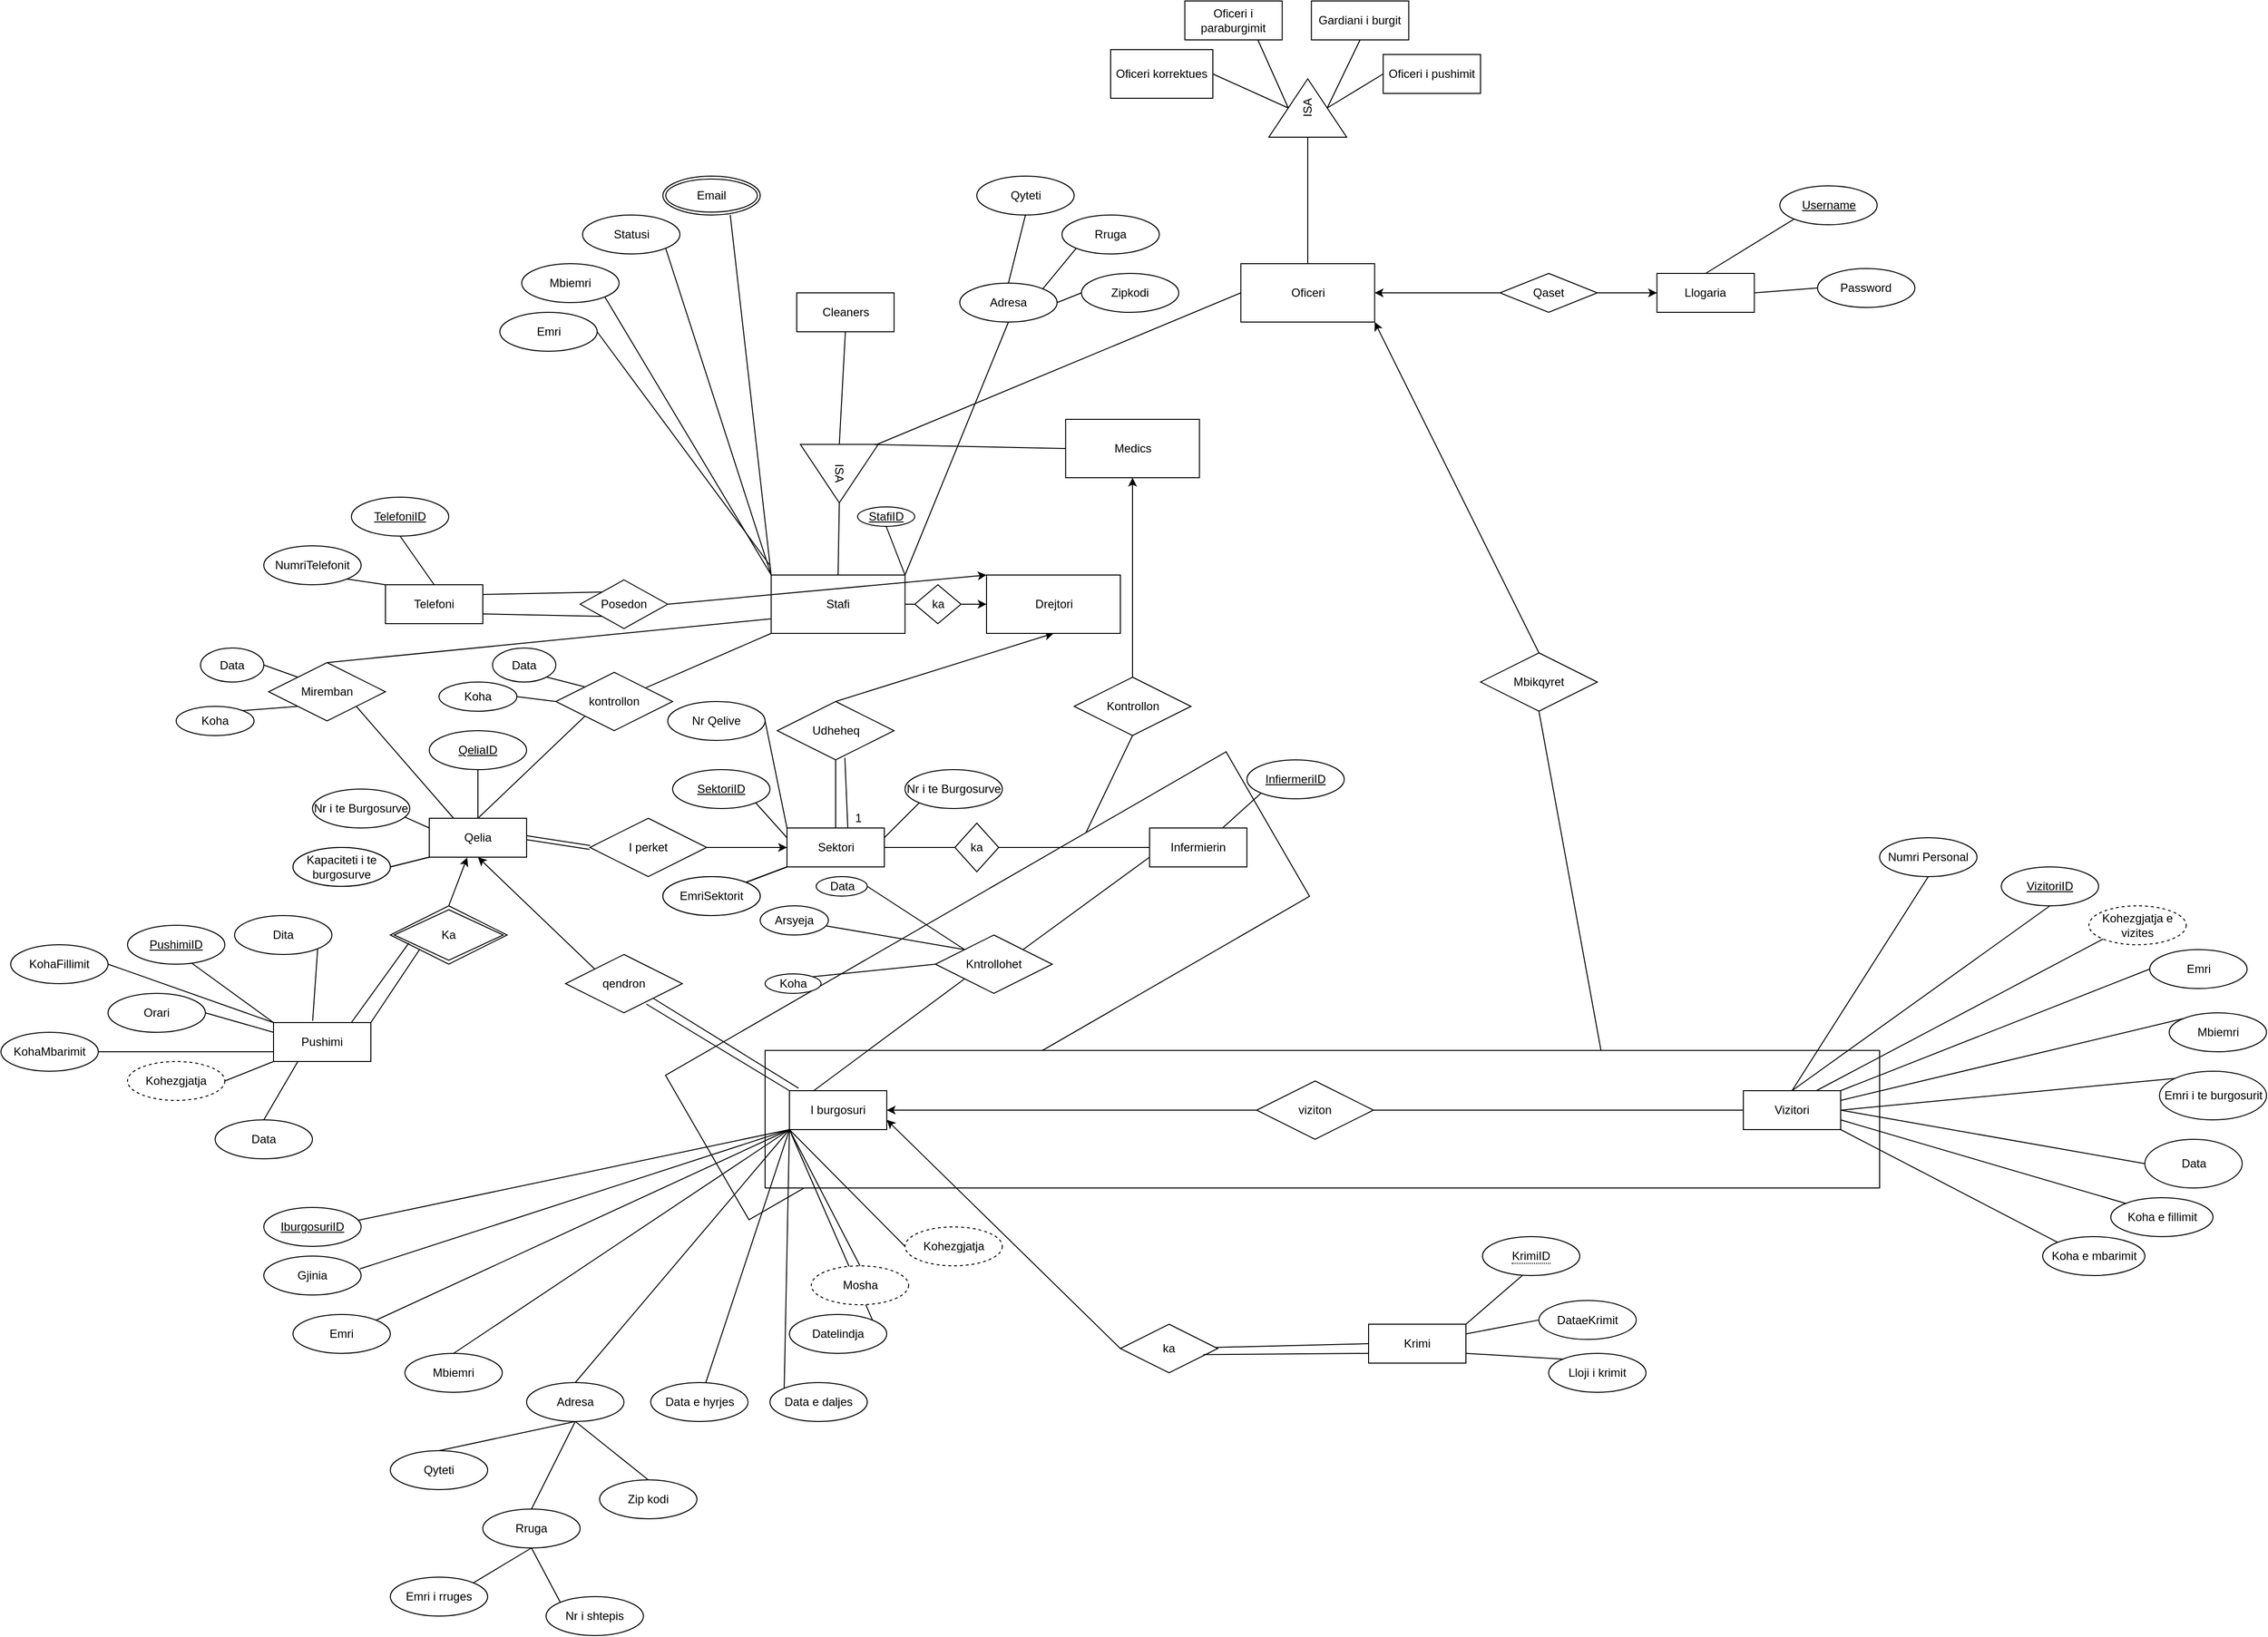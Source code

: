 <mxfile version="15.7.3" type="device"><diagram id="YeP_DAf-Kv9QufKV-33v" name="Page-1"><mxGraphModel dx="2792" dy="2302" grid="1" gridSize="10" guides="1" tooltips="1" connect="1" arrows="1" fold="1" page="1" pageScale="1" pageWidth="850" pageHeight="1100" math="0" shadow="0"><root><mxCell id="0"/><mxCell id="1" parent="0"/><mxCell id="UdTrnbIULY4_9VNG4-0E-103" value="" style="rounded=0;whiteSpace=wrap;html=1;rotation=-30;" parent="1" vertex="1"><mxGeometry x="-378.98" y="586.49" width="664.99" height="171.49" as="geometry"/></mxCell><mxCell id="UdTrnbIULY4_9VNG4-0E-86" value="Kontrollon" style="shape=rhombus;perimeter=rhombusPerimeter;whiteSpace=wrap;html=1;align=center;" parent="1" vertex="1"><mxGeometry x="42.5" y="355" width="120" height="60" as="geometry"/></mxCell><mxCell id="UdTrnbIULY4_9VNG4-0E-20" value="" style="rounded=0;whiteSpace=wrap;html=1;rotation=0;" parent="1" vertex="1"><mxGeometry x="-275" y="738.65" width="1145" height="141.35" as="geometry"/></mxCell><mxCell id="idGZsLMQcrNqMK7sZj-n-1" value="Oficeri" style="whiteSpace=wrap;html=1;align=center;" parent="1" vertex="1"><mxGeometry x="213.75" y="-70" width="137.5" height="60" as="geometry"/></mxCell><mxCell id="idGZsLMQcrNqMK7sZj-n-2" value="Sektori" style="whiteSpace=wrap;html=1;align=center;" parent="1" vertex="1"><mxGeometry x="-252.5" y="510" width="100" height="40" as="geometry"/></mxCell><mxCell id="idGZsLMQcrNqMK7sZj-n-3" value="I burgosuri" style="whiteSpace=wrap;html=1;align=center;" parent="1" vertex="1"><mxGeometry x="-250" y="780" width="100" height="40" as="geometry"/></mxCell><mxCell id="idGZsLMQcrNqMK7sZj-n-4" value="Emri" style="ellipse;whiteSpace=wrap;html=1;align=center;" parent="1" vertex="1"><mxGeometry x="-547.5" y="-20.0" width="100" height="40" as="geometry"/></mxCell><mxCell id="idGZsLMQcrNqMK7sZj-n-5" value="Mbiemri" style="ellipse;whiteSpace=wrap;html=1;align=center;" parent="1" vertex="1"><mxGeometry x="-525" y="-70" width="100" height="40" as="geometry"/></mxCell><mxCell id="idGZsLMQcrNqMK7sZj-n-7" value="Statusi" style="ellipse;whiteSpace=wrap;html=1;align=center;" parent="1" vertex="1"><mxGeometry x="-462.5" y="-120" width="100" height="40" as="geometry"/></mxCell><mxCell id="idGZsLMQcrNqMK7sZj-n-8" value="StafiID" style="ellipse;whiteSpace=wrap;html=1;align=center;fontStyle=4;" parent="1" vertex="1"><mxGeometry x="-180" y="180" width="58.75" height="20" as="geometry"/></mxCell><mxCell id="idGZsLMQcrNqMK7sZj-n-29" value="Emri" style="ellipse;whiteSpace=wrap;html=1;align=center;" parent="1" vertex="1"><mxGeometry x="-760" y="1010" width="100" height="40" as="geometry"/></mxCell><mxCell id="idGZsLMQcrNqMK7sZj-n-30" value="Mbiemri" style="ellipse;whiteSpace=wrap;html=1;align=center;" parent="1" vertex="1"><mxGeometry x="-645" y="1050" width="100" height="40" as="geometry"/></mxCell><mxCell id="idGZsLMQcrNqMK7sZj-n-31" value="Adresa" style="ellipse;whiteSpace=wrap;html=1;align=center;" parent="1" vertex="1"><mxGeometry x="-520" y="1080" width="100" height="40" as="geometry"/></mxCell><mxCell id="idGZsLMQcrNqMK7sZj-n-32" value="Qyteti" style="ellipse;whiteSpace=wrap;html=1;align=center;" parent="1" vertex="1"><mxGeometry x="-660" y="1150" width="100" height="40" as="geometry"/></mxCell><mxCell id="idGZsLMQcrNqMK7sZj-n-33" value="Rruga" style="ellipse;whiteSpace=wrap;html=1;align=center;" parent="1" vertex="1"><mxGeometry x="-565" y="1210" width="100" height="40" as="geometry"/></mxCell><mxCell id="idGZsLMQcrNqMK7sZj-n-34" value="Zip kodi" style="ellipse;whiteSpace=wrap;html=1;align=center;" parent="1" vertex="1"><mxGeometry x="-445" y="1180" width="100" height="40" as="geometry"/></mxCell><mxCell id="idGZsLMQcrNqMK7sZj-n-35" value="" style="endArrow=none;html=1;rounded=0;entryX=0.5;entryY=1;entryDx=0;entryDy=0;exitX=0.5;exitY=0;exitDx=0;exitDy=0;" parent="1" source="idGZsLMQcrNqMK7sZj-n-32" target="idGZsLMQcrNqMK7sZj-n-31" edge="1"><mxGeometry relative="1" as="geometry"><mxPoint x="-415" y="870" as="sourcePoint"/><mxPoint x="-255" y="870" as="targetPoint"/></mxGeometry></mxCell><mxCell id="idGZsLMQcrNqMK7sZj-n-36" value="" style="endArrow=none;html=1;rounded=0;entryX=0.5;entryY=1;entryDx=0;entryDy=0;exitX=0.5;exitY=0;exitDx=0;exitDy=0;" parent="1" source="idGZsLMQcrNqMK7sZj-n-33" target="idGZsLMQcrNqMK7sZj-n-31" edge="1"><mxGeometry relative="1" as="geometry"><mxPoint x="-645" y="950" as="sourcePoint"/><mxPoint x="-485" y="950" as="targetPoint"/></mxGeometry></mxCell><mxCell id="idGZsLMQcrNqMK7sZj-n-37" value="" style="endArrow=none;html=1;rounded=0;entryX=0.5;entryY=1;entryDx=0;entryDy=0;exitX=0.5;exitY=0;exitDx=0;exitDy=0;" parent="1" source="idGZsLMQcrNqMK7sZj-n-34" target="idGZsLMQcrNqMK7sZj-n-31" edge="1"><mxGeometry relative="1" as="geometry"><mxPoint x="-645" y="950" as="sourcePoint"/><mxPoint x="-485" y="950" as="targetPoint"/></mxGeometry></mxCell><mxCell id="idGZsLMQcrNqMK7sZj-n-39" value="Data e hyrjes" style="ellipse;whiteSpace=wrap;html=1;align=center;" parent="1" vertex="1"><mxGeometry x="-392.5" y="1080" width="100" height="40" as="geometry"/></mxCell><mxCell id="idGZsLMQcrNqMK7sZj-n-40" value="Datelindja" style="ellipse;whiteSpace=wrap;html=1;align=center;" parent="1" vertex="1"><mxGeometry x="-250" y="1010" width="100" height="40" as="geometry"/></mxCell><mxCell id="idGZsLMQcrNqMK7sZj-n-41" value="Data e daljes" style="ellipse;whiteSpace=wrap;html=1;align=center;" parent="1" vertex="1"><mxGeometry x="-270" y="1080" width="100" height="40" as="geometry"/></mxCell><mxCell id="idGZsLMQcrNqMK7sZj-n-44" value="Gjinia" style="ellipse;whiteSpace=wrap;html=1;align=center;" parent="1" vertex="1"><mxGeometry x="-790" y="950" width="100" height="40" as="geometry"/></mxCell><mxCell id="idGZsLMQcrNqMK7sZj-n-45" value="" style="endArrow=none;html=1;rounded=0;entryX=0;entryY=1;entryDx=0;entryDy=0;exitX=0.973;exitY=0.329;exitDx=0;exitDy=0;exitPerimeter=0;" parent="1" source="X7pGcDOFypD4U2kDaz_Q-50" target="idGZsLMQcrNqMK7sZj-n-3" edge="1"><mxGeometry relative="1" as="geometry"><mxPoint x="-465" y="840" as="sourcePoint"/><mxPoint x="-150" y="740" as="targetPoint"/></mxGeometry></mxCell><mxCell id="idGZsLMQcrNqMK7sZj-n-46" value="" style="endArrow=none;html=1;rounded=0;exitX=0.987;exitY=0.329;exitDx=0;exitDy=0;entryX=0;entryY=1;entryDx=0;entryDy=0;exitPerimeter=0;" parent="1" source="idGZsLMQcrNqMK7sZj-n-44" target="idGZsLMQcrNqMK7sZj-n-3" edge="1"><mxGeometry relative="1" as="geometry"><mxPoint x="-465" y="890" as="sourcePoint"/><mxPoint x="-240" y="870" as="targetPoint"/></mxGeometry></mxCell><mxCell id="idGZsLMQcrNqMK7sZj-n-47" value="" style="endArrow=none;html=1;rounded=0;exitX=1;exitY=0;exitDx=0;exitDy=0;" parent="1" source="idGZsLMQcrNqMK7sZj-n-29" edge="1"><mxGeometry relative="1" as="geometry"><mxPoint x="-400" y="880" as="sourcePoint"/><mxPoint x="-250" y="820" as="targetPoint"/></mxGeometry></mxCell><mxCell id="idGZsLMQcrNqMK7sZj-n-48" value="" style="endArrow=none;html=1;rounded=0;entryX=0;entryY=1;entryDx=0;entryDy=0;exitX=0.5;exitY=0;exitDx=0;exitDy=0;" parent="1" source="idGZsLMQcrNqMK7sZj-n-30" target="idGZsLMQcrNqMK7sZj-n-3" edge="1"><mxGeometry relative="1" as="geometry"><mxPoint x="-350" y="910" as="sourcePoint"/><mxPoint x="-310" y="830" as="targetPoint"/></mxGeometry></mxCell><mxCell id="idGZsLMQcrNqMK7sZj-n-49" value="" style="endArrow=none;html=1;rounded=0;entryX=0;entryY=1;entryDx=0;entryDy=0;exitX=0.5;exitY=0;exitDx=0;exitDy=0;" parent="1" source="idGZsLMQcrNqMK7sZj-n-31" target="idGZsLMQcrNqMK7sZj-n-3" edge="1"><mxGeometry relative="1" as="geometry"><mxPoint x="-320" y="880" as="sourcePoint"/><mxPoint x="-160" y="880" as="targetPoint"/></mxGeometry></mxCell><mxCell id="idGZsLMQcrNqMK7sZj-n-50" value="" style="endArrow=none;html=1;rounded=0;" parent="1" target="idGZsLMQcrNqMK7sZj-n-39" edge="1"><mxGeometry relative="1" as="geometry"><mxPoint x="-250" y="820" as="sourcePoint"/><mxPoint x="-340" y="680" as="targetPoint"/></mxGeometry></mxCell><mxCell id="idGZsLMQcrNqMK7sZj-n-51" value="" style="endArrow=none;html=1;rounded=0;entryX=0;entryY=0;entryDx=0;entryDy=0;exitX=0;exitY=1;exitDx=0;exitDy=0;" parent="1" source="idGZsLMQcrNqMK7sZj-n-3" target="idGZsLMQcrNqMK7sZj-n-41" edge="1"><mxGeometry relative="1" as="geometry"><mxPoint x="-310" y="740" as="sourcePoint"/><mxPoint x="-150" y="740" as="targetPoint"/></mxGeometry></mxCell><mxCell id="idGZsLMQcrNqMK7sZj-n-52" value="" style="endArrow=none;html=1;rounded=0;entryX=1;entryY=0;entryDx=0;entryDy=0;exitX=0;exitY=1;exitDx=0;exitDy=0;" parent="1" source="idGZsLMQcrNqMK7sZj-n-3" target="idGZsLMQcrNqMK7sZj-n-40" edge="1"><mxGeometry relative="1" as="geometry"><mxPoint x="-310" y="740" as="sourcePoint"/><mxPoint x="-150" y="740" as="targetPoint"/></mxGeometry></mxCell><mxCell id="idGZsLMQcrNqMK7sZj-n-55" value="" style="endArrow=none;html=1;rounded=0;exitX=0;exitY=0;exitDx=0;exitDy=0;entryX=1;entryY=1;entryDx=0;entryDy=0;" parent="1" source="6v7ZtOKomTRHctxzBsLT-4" target="idGZsLMQcrNqMK7sZj-n-7" edge="1"><mxGeometry relative="1" as="geometry"><mxPoint x="-169.375" y="-2.132e-14" as="sourcePoint"/><mxPoint x="-227" y="-90" as="targetPoint"/></mxGeometry></mxCell><mxCell id="idGZsLMQcrNqMK7sZj-n-56" value="" style="endArrow=none;html=1;rounded=0;exitX=1;exitY=0.5;exitDx=0;exitDy=0;" parent="1" source="idGZsLMQcrNqMK7sZj-n-4" edge="1"><mxGeometry relative="1" as="geometry"><mxPoint x="-295.0" y="-7.105e-15" as="sourcePoint"/><mxPoint x="-270" y="240" as="targetPoint"/></mxGeometry></mxCell><mxCell id="idGZsLMQcrNqMK7sZj-n-58" value="" style="endArrow=none;html=1;rounded=0;entryX=0;entryY=0;entryDx=0;entryDy=0;exitX=1;exitY=1;exitDx=0;exitDy=0;" parent="1" source="idGZsLMQcrNqMK7sZj-n-5" target="6v7ZtOKomTRHctxzBsLT-4" edge="1"><mxGeometry relative="1" as="geometry"><mxPoint x="-270" y="170" as="sourcePoint"/><mxPoint x="-203.75" y="-2.132e-14" as="targetPoint"/></mxGeometry></mxCell><mxCell id="idGZsLMQcrNqMK7sZj-n-61" value="" style="endArrow=none;html=1;rounded=0;entryX=0.5;entryY=1;entryDx=0;entryDy=0;exitX=1;exitY=0;exitDx=0;exitDy=0;" parent="1" source="6v7ZtOKomTRHctxzBsLT-4" target="idGZsLMQcrNqMK7sZj-n-8" edge="1"><mxGeometry relative="1" as="geometry"><mxPoint x="-135" y="-2.132e-14" as="sourcePoint"/><mxPoint x="-110" y="170" as="targetPoint"/></mxGeometry></mxCell><mxCell id="idGZsLMQcrNqMK7sZj-n-62" value="" style="endArrow=none;html=1;rounded=0;entryX=0;entryY=1;entryDx=0;entryDy=0;exitX=1;exitY=0.25;exitDx=0;exitDy=0;" parent="1" source="idGZsLMQcrNqMK7sZj-n-2" target="UdTrnbIULY4_9VNG4-0E-7" edge="1"><mxGeometry relative="1" as="geometry"><mxPoint x="-310" y="380" as="sourcePoint"/><mxPoint x="-105.355" y="484.142" as="targetPoint"/></mxGeometry></mxCell><mxCell id="idGZsLMQcrNqMK7sZj-n-65" value="Emri i rruges" style="ellipse;whiteSpace=wrap;html=1;align=center;" parent="1" vertex="1"><mxGeometry x="-660" y="1280" width="100" height="40" as="geometry"/></mxCell><mxCell id="idGZsLMQcrNqMK7sZj-n-66" value="Nr i shtepis" style="ellipse;whiteSpace=wrap;html=1;align=center;" parent="1" vertex="1"><mxGeometry x="-500" y="1300" width="100" height="40" as="geometry"/></mxCell><mxCell id="idGZsLMQcrNqMK7sZj-n-67" value="" style="endArrow=none;html=1;rounded=0;entryX=0.5;entryY=1;entryDx=0;entryDy=0;exitX=1;exitY=0;exitDx=0;exitDy=0;" parent="1" source="idGZsLMQcrNqMK7sZj-n-65" target="idGZsLMQcrNqMK7sZj-n-33" edge="1"><mxGeometry relative="1" as="geometry"><mxPoint x="-310" y="1090" as="sourcePoint"/><mxPoint x="-150" y="1090" as="targetPoint"/></mxGeometry></mxCell><mxCell id="idGZsLMQcrNqMK7sZj-n-68" value="" style="endArrow=none;html=1;rounded=0;entryX=0;entryY=0;entryDx=0;entryDy=0;exitX=0.5;exitY=1;exitDx=0;exitDy=0;" parent="1" source="idGZsLMQcrNqMK7sZj-n-33" target="idGZsLMQcrNqMK7sZj-n-66" edge="1"><mxGeometry relative="1" as="geometry"><mxPoint x="-540" y="1170" as="sourcePoint"/><mxPoint x="-380" y="1170" as="targetPoint"/></mxGeometry></mxCell><mxCell id="pyImDaKE-QoYE61VtC7w-1" value="Telefoni" style="whiteSpace=wrap;html=1;align=center;" parent="1" vertex="1"><mxGeometry x="-665" y="260" width="100" height="40" as="geometry"/></mxCell><mxCell id="pyImDaKE-QoYE61VtC7w-2" value="Udheheq" style="shape=rhombus;perimeter=rhombusPerimeter;whiteSpace=wrap;html=1;align=center;" parent="1" vertex="1"><mxGeometry x="-262.5" y="380" width="120" height="60" as="geometry"/></mxCell><mxCell id="xbQkQkj2gwW2HjUY-2-p-1" value="Adresa" style="ellipse;whiteSpace=wrap;html=1;align=center;" parent="1" vertex="1"><mxGeometry x="-75" y="-50" width="100" height="40" as="geometry"/></mxCell><mxCell id="xbQkQkj2gwW2HjUY-2-p-2" value="Qyteti" style="ellipse;whiteSpace=wrap;html=1;align=center;" parent="1" vertex="1"><mxGeometry x="-57.5" y="-160" width="100" height="40" as="geometry"/></mxCell><mxCell id="xbQkQkj2gwW2HjUY-2-p-3" value="Rruga" style="ellipse;whiteSpace=wrap;html=1;align=center;" parent="1" vertex="1"><mxGeometry x="30" y="-120" width="100" height="40" as="geometry"/></mxCell><mxCell id="xbQkQkj2gwW2HjUY-2-p-4" value="Zipkodi" style="ellipse;whiteSpace=wrap;html=1;align=center;" parent="1" vertex="1"><mxGeometry x="50" y="-60" width="100" height="40" as="geometry"/></mxCell><mxCell id="xbQkQkj2gwW2HjUY-2-p-5" value="" style="endArrow=none;html=1;rounded=0;entryX=0.5;entryY=1;entryDx=0;entryDy=0;exitX=1;exitY=0;exitDx=0;exitDy=0;" parent="1" source="6v7ZtOKomTRHctxzBsLT-4" target="xbQkQkj2gwW2HjUY-2-p-1" edge="1"><mxGeometry relative="1" as="geometry"><mxPoint x="-66.25" y="-2.132e-14" as="sourcePoint"/><mxPoint x="-20" y="90" as="targetPoint"/></mxGeometry></mxCell><mxCell id="xbQkQkj2gwW2HjUY-2-p-6" value="" style="endArrow=none;html=1;rounded=0;entryX=0.5;entryY=1;entryDx=0;entryDy=0;exitX=0.5;exitY=0;exitDx=0;exitDy=0;" parent="1" source="xbQkQkj2gwW2HjUY-2-p-1" target="xbQkQkj2gwW2HjUY-2-p-2" edge="1"><mxGeometry relative="1" as="geometry"><mxPoint x="-180" y="90" as="sourcePoint"/><mxPoint x="-20" y="90" as="targetPoint"/></mxGeometry></mxCell><mxCell id="xbQkQkj2gwW2HjUY-2-p-7" value="" style="endArrow=none;html=1;rounded=0;entryX=0;entryY=1;entryDx=0;entryDy=0;exitX=1;exitY=0;exitDx=0;exitDy=0;" parent="1" source="xbQkQkj2gwW2HjUY-2-p-1" target="xbQkQkj2gwW2HjUY-2-p-3" edge="1"><mxGeometry relative="1" as="geometry"><mxPoint x="-180" y="90" as="sourcePoint"/><mxPoint x="-20" y="90" as="targetPoint"/></mxGeometry></mxCell><mxCell id="xbQkQkj2gwW2HjUY-2-p-8" value="" style="endArrow=none;html=1;rounded=0;entryX=0;entryY=0.5;entryDx=0;entryDy=0;exitX=1;exitY=0.5;exitDx=0;exitDy=0;" parent="1" source="xbQkQkj2gwW2HjUY-2-p-1" target="xbQkQkj2gwW2HjUY-2-p-4" edge="1"><mxGeometry relative="1" as="geometry"><mxPoint x="-180" y="90" as="sourcePoint"/><mxPoint x="-20" y="90" as="targetPoint"/></mxGeometry></mxCell><mxCell id="xbQkQkj2gwW2HjUY-2-p-41" value="" style="endArrow=classic;html=1;entryX=0.5;entryY=1;entryDx=0;entryDy=0;exitX=0.5;exitY=0;exitDx=0;exitDy=0;" parent="1" source="pyImDaKE-QoYE61VtC7w-2" target="Xr0HkXyWPSunFBhLhgEh-3" edge="1"><mxGeometry width="50" height="50" relative="1" as="geometry"><mxPoint x="-40" y="400" as="sourcePoint"/><mxPoint x="10" y="350" as="targetPoint"/></mxGeometry></mxCell><mxCell id="xbQkQkj2gwW2HjUY-2-p-49" value="Posedon" style="shape=rhombus;perimeter=rhombusPerimeter;whiteSpace=wrap;html=1;align=center;" parent="1" vertex="1"><mxGeometry x="-465" y="255" width="90" height="50" as="geometry"/></mxCell><mxCell id="xbQkQkj2gwW2HjUY-2-p-51" value="TelefoniID" style="ellipse;whiteSpace=wrap;html=1;align=center;fontStyle=4;" parent="1" vertex="1"><mxGeometry x="-700" y="170" width="100" height="40" as="geometry"/></mxCell><mxCell id="xbQkQkj2gwW2HjUY-2-p-52" value="" style="endArrow=none;html=1;rounded=0;entryX=0.5;entryY=1;entryDx=0;entryDy=0;exitX=0.5;exitY=0;exitDx=0;exitDy=0;" parent="1" source="pyImDaKE-QoYE61VtC7w-1" target="xbQkQkj2gwW2HjUY-2-p-51" edge="1"><mxGeometry relative="1" as="geometry"><mxPoint x="-460" y="270" as="sourcePoint"/><mxPoint x="-300" y="270" as="targetPoint"/></mxGeometry></mxCell><mxCell id="xbQkQkj2gwW2HjUY-2-p-54" value="NumriTelefonit" style="ellipse;whiteSpace=wrap;html=1;align=center;" parent="1" vertex="1"><mxGeometry x="-790" y="220" width="100" height="40" as="geometry"/></mxCell><mxCell id="xbQkQkj2gwW2HjUY-2-p-55" value="Email" style="ellipse;shape=doubleEllipse;margin=3;whiteSpace=wrap;html=1;align=center;" parent="1" vertex="1"><mxGeometry x="-380" y="-160" width="100" height="40" as="geometry"/></mxCell><mxCell id="xbQkQkj2gwW2HjUY-2-p-56" value="" style="endArrow=none;html=1;entryX=0.692;entryY=0.995;entryDx=0;entryDy=0;entryPerimeter=0;exitX=0;exitY=0;exitDx=0;exitDy=0;" parent="1" source="6v7ZtOKomTRHctxzBsLT-4" target="xbQkQkj2gwW2HjUY-2-p-55" edge="1"><mxGeometry width="50" height="50" relative="1" as="geometry"><mxPoint x="-146.412" y="-3.3" as="sourcePoint"/><mxPoint x="-320" y="40.0" as="targetPoint"/></mxGeometry></mxCell><mxCell id="xbQkQkj2gwW2HjUY-2-p-59" value="" style="endArrow=none;html=1;entryX=1;entryY=1;entryDx=0;entryDy=0;exitX=0;exitY=0;exitDx=0;exitDy=0;" parent="1" source="pyImDaKE-QoYE61VtC7w-1" target="xbQkQkj2gwW2HjUY-2-p-54" edge="1"><mxGeometry width="50" height="50" relative="1" as="geometry"><mxPoint x="-410" y="300" as="sourcePoint"/><mxPoint x="-360" y="250" as="targetPoint"/></mxGeometry></mxCell><mxCell id="xbQkQkj2gwW2HjUY-2-p-60" value="" style="endArrow=none;html=1;rounded=0;entryX=0;entryY=0.5;entryDx=0;entryDy=0;exitX=0.5;exitY=0;exitDx=0;exitDy=0;" parent="1" source="idGZsLMQcrNqMK7sZj-n-1" target="xbQkQkj2gwW2HjUY-2-p-62" edge="1"><mxGeometry relative="1" as="geometry"><mxPoint x="283" y="-70" as="sourcePoint"/><mxPoint x="-40" y="294.23" as="targetPoint"/></mxGeometry></mxCell><mxCell id="xbQkQkj2gwW2HjUY-2-p-62" value="ISA" style="triangle;whiteSpace=wrap;html=1;rotation=-90;" parent="1" vertex="1"><mxGeometry x="252.5" y="-270" width="60" height="80" as="geometry"/></mxCell><mxCell id="xbQkQkj2gwW2HjUY-2-p-63" value="Oficeri i paraburgimit" style="whiteSpace=wrap;html=1;align=center;" parent="1" vertex="1"><mxGeometry x="156.25" y="-340" width="100" height="40" as="geometry"/></mxCell><mxCell id="xbQkQkj2gwW2HjUY-2-p-64" value="Oficeri korrektues" style="whiteSpace=wrap;html=1;align=center;" parent="1" vertex="1"><mxGeometry x="80" y="-290" width="105" height="50" as="geometry"/></mxCell><mxCell id="xbQkQkj2gwW2HjUY-2-p-65" value="Gardiani i burgit" style="whiteSpace=wrap;html=1;align=center;" parent="1" vertex="1"><mxGeometry x="286.25" y="-340" width="100" height="40" as="geometry"/></mxCell><mxCell id="xbQkQkj2gwW2HjUY-2-p-66" value="Oficeri i pushimit" style="whiteSpace=wrap;html=1;align=center;" parent="1" vertex="1"><mxGeometry x="360" y="-285" width="100" height="40" as="geometry"/></mxCell><mxCell id="xbQkQkj2gwW2HjUY-2-p-67" value="" style="endArrow=none;html=1;entryX=0;entryY=0.5;entryDx=0;entryDy=0;exitX=0.5;exitY=1;exitDx=0;exitDy=0;" parent="1" source="xbQkQkj2gwW2HjUY-2-p-62" target="xbQkQkj2gwW2HjUY-2-p-66" edge="1"><mxGeometry width="50" height="50" relative="1" as="geometry"><mxPoint x="296.25" y="-410" as="sourcePoint"/><mxPoint x="286.25" y="-520" as="targetPoint"/></mxGeometry></mxCell><mxCell id="xbQkQkj2gwW2HjUY-2-p-68" value="" style="endArrow=none;html=1;entryX=0.5;entryY=1;entryDx=0;entryDy=0;exitX=0.5;exitY=1;exitDx=0;exitDy=0;" parent="1" source="xbQkQkj2gwW2HjUY-2-p-62" target="xbQkQkj2gwW2HjUY-2-p-65" edge="1"><mxGeometry width="50" height="50" relative="1" as="geometry"><mxPoint x="296.25" y="-410" as="sourcePoint"/><mxPoint x="286.25" y="-520" as="targetPoint"/></mxGeometry></mxCell><mxCell id="xbQkQkj2gwW2HjUY-2-p-69" value="" style="endArrow=none;html=1;entryX=1;entryY=0.5;entryDx=0;entryDy=0;exitX=0.5;exitY=0;exitDx=0;exitDy=0;" parent="1" source="xbQkQkj2gwW2HjUY-2-p-62" target="xbQkQkj2gwW2HjUY-2-p-64" edge="1"><mxGeometry width="50" height="50" relative="1" as="geometry"><mxPoint x="256.25" y="-410" as="sourcePoint"/><mxPoint x="102.5" y="-300" as="targetPoint"/></mxGeometry></mxCell><mxCell id="xbQkQkj2gwW2HjUY-2-p-70" value="" style="endArrow=none;html=1;entryX=0.75;entryY=1;entryDx=0;entryDy=0;exitX=0.5;exitY=0;exitDx=0;exitDy=0;" parent="1" source="xbQkQkj2gwW2HjUY-2-p-62" target="xbQkQkj2gwW2HjUY-2-p-63" edge="1"><mxGeometry width="50" height="50" relative="1" as="geometry"><mxPoint x="256.25" y="-410" as="sourcePoint"/><mxPoint x="261.05" y="-339.4" as="targetPoint"/></mxGeometry></mxCell><mxCell id="X7pGcDOFypD4U2kDaz_Q-15" value="" style="endArrow=none;html=1;entryX=1;entryY=0.25;entryDx=0;entryDy=0;exitX=0;exitY=0;exitDx=0;exitDy=0;" parent="1" source="xbQkQkj2gwW2HjUY-2-p-49" target="pyImDaKE-QoYE61VtC7w-1" edge="1"><mxGeometry width="50" height="50" relative="1" as="geometry"><mxPoint x="-300" y="480" as="sourcePoint"/><mxPoint x="-250" y="430" as="targetPoint"/></mxGeometry></mxCell><mxCell id="X7pGcDOFypD4U2kDaz_Q-16" value="" style="endArrow=none;html=1;entryX=1;entryY=0.75;entryDx=0;entryDy=0;exitX=0;exitY=1;exitDx=0;exitDy=0;" parent="1" source="xbQkQkj2gwW2HjUY-2-p-49" target="pyImDaKE-QoYE61VtC7w-1" edge="1"><mxGeometry width="50" height="50" relative="1" as="geometry"><mxPoint x="-300" y="480" as="sourcePoint"/><mxPoint x="-250" y="430" as="targetPoint"/></mxGeometry></mxCell><mxCell id="X7pGcDOFypD4U2kDaz_Q-40" value="Mosha" style="ellipse;whiteSpace=wrap;html=1;align=center;dashed=1;" parent="1" vertex="1"><mxGeometry x="-227.5" y="960" width="100" height="40" as="geometry"/></mxCell><mxCell id="X7pGcDOFypD4U2kDaz_Q-41" value="" style="endArrow=none;html=1;rounded=0;entryX=0;entryY=1;entryDx=0;entryDy=0;exitX=0.5;exitY=0;exitDx=0;exitDy=0;" parent="1" source="X7pGcDOFypD4U2kDaz_Q-40" target="idGZsLMQcrNqMK7sZj-n-3" edge="1"><mxGeometry relative="1" as="geometry"><mxPoint x="-310" y="920" as="sourcePoint"/><mxPoint x="-150" y="920" as="targetPoint"/></mxGeometry></mxCell><mxCell id="X7pGcDOFypD4U2kDaz_Q-50" value="IburgosuriID" style="ellipse;whiteSpace=wrap;html=1;align=center;fontStyle=4;" parent="1" vertex="1"><mxGeometry x="-790" y="900" width="100" height="40" as="geometry"/></mxCell><mxCell id="X7pGcDOFypD4U2kDaz_Q-56" value="" style="endArrow=none;html=1;rounded=0;exitX=0.579;exitY=0.964;exitDx=0;exitDy=0;exitPerimeter=0;" parent="1" source="pyImDaKE-QoYE61VtC7w-2" edge="1"><mxGeometry relative="1" as="geometry"><mxPoint x="-120" y="420" as="sourcePoint"/><mxPoint x="-190" y="510" as="targetPoint"/></mxGeometry></mxCell><mxCell id="dkCTZ_X1fTCdBzPuc9Dd-1" value="" style="endArrow=none;html=1;entryX=0.5;entryY=1;entryDx=0;entryDy=0;exitX=0.5;exitY=0;exitDx=0;exitDy=0;" parent="1" source="idGZsLMQcrNqMK7sZj-n-2" target="pyImDaKE-QoYE61VtC7w-2" edge="1"><mxGeometry width="50" height="50" relative="1" as="geometry"><mxPoint x="20" y="580" as="sourcePoint"/><mxPoint x="70" y="530" as="targetPoint"/></mxGeometry></mxCell><mxCell id="dkCTZ_X1fTCdBzPuc9Dd-2" value="1" style="text;html=1;strokeColor=none;fillColor=none;align=center;verticalAlign=middle;whiteSpace=wrap;rounded=0;" parent="1" vertex="1"><mxGeometry x="-198.75" y="490" width="40" height="20" as="geometry"/></mxCell><mxCell id="6v7ZtOKomTRHctxzBsLT-2" value="" style="endArrow=none;html=1;rounded=0;exitX=0;exitY=0;exitDx=0;exitDy=0;entryX=1;entryY=0.5;entryDx=0;entryDy=0;" parent="1" source="idGZsLMQcrNqMK7sZj-n-2" target="6v7ZtOKomTRHctxzBsLT-3" edge="1"><mxGeometry width="50" height="50" relative="1" as="geometry"><mxPoint x="-80" y="590" as="sourcePoint"/><mxPoint x="-270" y="480" as="targetPoint"/></mxGeometry></mxCell><mxCell id="6v7ZtOKomTRHctxzBsLT-3" value="Nr Qelive" style="ellipse;whiteSpace=wrap;html=1;align=center;" parent="1" vertex="1"><mxGeometry x="-375" y="380" width="100" height="40" as="geometry"/></mxCell><mxCell id="6v7ZtOKomTRHctxzBsLT-4" value="Stafi" style="whiteSpace=wrap;html=1;align=center;" parent="1" vertex="1"><mxGeometry x="-268.75" y="250" width="137.5" height="60" as="geometry"/></mxCell><mxCell id="6v7ZtOKomTRHctxzBsLT-5" value="ISA" style="triangle;whiteSpace=wrap;html=1;rotation=90;" parent="1" vertex="1"><mxGeometry x="-228.75" y="105.77" width="60" height="80" as="geometry"/></mxCell><mxCell id="6v7ZtOKomTRHctxzBsLT-6" value="Medics" style="whiteSpace=wrap;html=1;align=center;" parent="1" vertex="1"><mxGeometry x="33.75" y="90" width="137.5" height="60" as="geometry"/></mxCell><mxCell id="6v7ZtOKomTRHctxzBsLT-26" value="" style="endArrow=none;html=1;rounded=0;entryX=1;entryY=0.5;entryDx=0;entryDy=0;exitX=0.5;exitY=0;exitDx=0;exitDy=0;" parent="1" source="6v7ZtOKomTRHctxzBsLT-4" target="6v7ZtOKomTRHctxzBsLT-5" edge="1"><mxGeometry width="50" height="50" relative="1" as="geometry"><mxPoint x="-40" y="190" as="sourcePoint"/><mxPoint x="10" y="140" as="targetPoint"/></mxGeometry></mxCell><mxCell id="6v7ZtOKomTRHctxzBsLT-27" value="" style="endArrow=none;html=1;rounded=0;entryX=0;entryY=0.5;entryDx=0;entryDy=0;exitX=0;exitY=0.016;exitDx=0;exitDy=0;exitPerimeter=0;" parent="1" source="6v7ZtOKomTRHctxzBsLT-5" target="idGZsLMQcrNqMK7sZj-n-1" edge="1"><mxGeometry width="50" height="50" relative="1" as="geometry"><mxPoint x="-40" y="190" as="sourcePoint"/><mxPoint x="10" y="140" as="targetPoint"/></mxGeometry></mxCell><mxCell id="6v7ZtOKomTRHctxzBsLT-28" value="" style="endArrow=none;html=1;rounded=0;entryX=0;entryY=0.5;entryDx=0;entryDy=0;exitX=0.001;exitY=0.049;exitDx=0;exitDy=0;exitPerimeter=0;" parent="1" source="6v7ZtOKomTRHctxzBsLT-5" target="6v7ZtOKomTRHctxzBsLT-6" edge="1"><mxGeometry width="50" height="50" relative="1" as="geometry"><mxPoint x="-40" y="190" as="sourcePoint"/><mxPoint x="10" y="140" as="targetPoint"/></mxGeometry></mxCell><mxCell id="CK227TzzF7_j4IqSliae-1" value="EmriSektorit" style="ellipse;whiteSpace=wrap;html=1;align=center;" parent="1" vertex="1"><mxGeometry x="-380" y="560" width="100" height="40" as="geometry"/></mxCell><mxCell id="CK227TzzF7_j4IqSliae-2" value="" style="endArrow=none;html=1;rounded=0;entryX=0;entryY=1;entryDx=0;entryDy=0;exitX=1;exitY=0;exitDx=0;exitDy=0;" parent="1" edge="1"><mxGeometry relative="1" as="geometry"><mxPoint x="-294.645" y="565.858" as="sourcePoint"/><mxPoint x="-252.5" y="550" as="targetPoint"/></mxGeometry></mxCell><mxCell id="CK227TzzF7_j4IqSliae-3" value="Qelia" style="whiteSpace=wrap;html=1;align=center;" parent="1" vertex="1"><mxGeometry x="-620" y="500" width="100" height="40" as="geometry"/></mxCell><mxCell id="CK227TzzF7_j4IqSliae-4" value="QeliaID" style="ellipse;whiteSpace=wrap;html=1;align=center;fontStyle=4;" parent="1" vertex="1"><mxGeometry x="-620" y="410" width="100" height="40" as="geometry"/></mxCell><mxCell id="CK227TzzF7_j4IqSliae-5" value="SektoriID" style="ellipse;whiteSpace=wrap;html=1;align=center;fontStyle=4;" parent="1" vertex="1"><mxGeometry x="-370" y="450" width="100" height="40" as="geometry"/></mxCell><mxCell id="CK227TzzF7_j4IqSliae-6" value="" style="endArrow=none;html=1;rounded=0;entryX=1;entryY=1;entryDx=0;entryDy=0;exitX=0;exitY=0.25;exitDx=0;exitDy=0;" parent="1" target="CK227TzzF7_j4IqSliae-5" edge="1"><mxGeometry relative="1" as="geometry"><mxPoint x="-252.5" y="520" as="sourcePoint"/><mxPoint x="-150" y="380" as="targetPoint"/></mxGeometry></mxCell><mxCell id="CK227TzzF7_j4IqSliae-7" value="" style="endArrow=none;html=1;rounded=0;entryX=0;entryY=1;entryDx=0;entryDy=0;exitX=1;exitY=0;exitDx=0;exitDy=0;" parent="1" edge="1"><mxGeometry relative="1" as="geometry"><mxPoint x="-294.645" y="565.858" as="sourcePoint"/><mxPoint x="-252.5" y="550" as="targetPoint"/></mxGeometry></mxCell><mxCell id="CK227TzzF7_j4IqSliae-8" value="" style="endArrow=none;html=1;exitX=0.5;exitY=0;exitDx=0;exitDy=0;entryX=0.5;entryY=1;entryDx=0;entryDy=0;" parent="1" source="CK227TzzF7_j4IqSliae-3" target="CK227TzzF7_j4IqSliae-4" edge="1"><mxGeometry width="50" height="50" relative="1" as="geometry"><mxPoint x="-600" y="488" as="sourcePoint"/><mxPoint x="-610" y="460" as="targetPoint"/><Array as="points"/></mxGeometry></mxCell><mxCell id="CK227TzzF7_j4IqSliae-9" value="I perket" style="shape=rhombus;perimeter=rhombusPerimeter;whiteSpace=wrap;html=1;align=center;" parent="1" vertex="1"><mxGeometry x="-455" y="500" width="120" height="60" as="geometry"/></mxCell><mxCell id="CK227TzzF7_j4IqSliae-10" value="" style="shape=link;html=1;entryX=0;entryY=0.5;entryDx=0;entryDy=0;exitX=1;exitY=0.5;exitDx=0;exitDy=0;" parent="1" source="CK227TzzF7_j4IqSliae-3" target="CK227TzzF7_j4IqSliae-9" edge="1"><mxGeometry width="100" relative="1" as="geometry"><mxPoint x="-500" y="660" as="sourcePoint"/><mxPoint x="-400" y="660" as="targetPoint"/></mxGeometry></mxCell><mxCell id="CK227TzzF7_j4IqSliae-11" value="" style="endArrow=classic;html=1;entryX=0;entryY=0.5;entryDx=0;entryDy=0;exitX=1;exitY=0.5;exitDx=0;exitDy=0;" parent="1" source="CK227TzzF7_j4IqSliae-9" edge="1"><mxGeometry width="50" height="50" relative="1" as="geometry"><mxPoint x="-470" y="680" as="sourcePoint"/><mxPoint x="-252.5" y="530" as="targetPoint"/></mxGeometry></mxCell><mxCell id="CK227TzzF7_j4IqSliae-13" value="Kapaciteti i te burgosurve" style="ellipse;whiteSpace=wrap;html=1;align=center;" parent="1" vertex="1"><mxGeometry x="-760" y="530" width="100" height="40" as="geometry"/></mxCell><mxCell id="CK227TzzF7_j4IqSliae-14" value="" style="endArrow=none;html=1;entryX=1;entryY=0.5;entryDx=0;entryDy=0;exitX=0;exitY=1;exitDx=0;exitDy=0;" parent="1" source="CK227TzzF7_j4IqSliae-3" target="CK227TzzF7_j4IqSliae-13" edge="1"><mxGeometry width="50" height="50" relative="1" as="geometry"><mxPoint x="-530" y="670" as="sourcePoint"/><mxPoint x="-480" y="620" as="targetPoint"/></mxGeometry></mxCell><mxCell id="CK227TzzF7_j4IqSliae-15" value="" style="endArrow=none;html=1;entryX=0.95;entryY=0.721;entryDx=0;entryDy=0;exitX=0;exitY=0.25;exitDx=0;exitDy=0;entryPerimeter=0;" parent="1" source="CK227TzzF7_j4IqSliae-3" target="UdTrnbIULY4_9VNG4-0E-6" edge="1"><mxGeometry width="50" height="50" relative="1" as="geometry"><mxPoint x="-530" y="670" as="sourcePoint"/><mxPoint x="-650" y="500" as="targetPoint"/></mxGeometry></mxCell><mxCell id="CK227TzzF7_j4IqSliae-16" value="EmriSektorit" style="ellipse;whiteSpace=wrap;html=1;align=center;" parent="1" vertex="1"><mxGeometry x="-380" y="560" width="100" height="40" as="geometry"/></mxCell><mxCell id="CK227TzzF7_j4IqSliae-17" value="" style="endArrow=none;html=1;rounded=0;entryX=0;entryY=1;entryDx=0;entryDy=0;exitX=1;exitY=0;exitDx=0;exitDy=0;" parent="1" edge="1"><mxGeometry relative="1" as="geometry"><mxPoint x="-294.645" y="565.858" as="sourcePoint"/><mxPoint x="-252.5" y="550" as="targetPoint"/></mxGeometry></mxCell><mxCell id="CK227TzzF7_j4IqSliae-18" value="qendron" style="shape=rhombus;perimeter=rhombusPerimeter;whiteSpace=wrap;html=1;align=center;" parent="1" vertex="1"><mxGeometry x="-480" y="640" width="120" height="60" as="geometry"/></mxCell><mxCell id="CK227TzzF7_j4IqSliae-19" value="" style="endArrow=none;html=1;entryX=0;entryY=0;entryDx=0;entryDy=0;" parent="1" edge="1"><mxGeometry width="50" height="50" relative="1" as="geometry"><mxPoint x="-397" y="691.0" as="sourcePoint"/><mxPoint x="-250.0" y="780" as="targetPoint"/></mxGeometry></mxCell><mxCell id="CK227TzzF7_j4IqSliae-20" value="" style="endArrow=none;html=1;entryX=0.094;entryY=-0.065;entryDx=0;entryDy=0;exitX=1;exitY=1;exitDx=0;exitDy=0;entryPerimeter=0;" parent="1" source="CK227TzzF7_j4IqSliae-18" edge="1"><mxGeometry width="50" height="50" relative="1" as="geometry"><mxPoint x="-380" y="695" as="sourcePoint"/><mxPoint x="-240.6" y="777.4" as="targetPoint"/></mxGeometry></mxCell><mxCell id="CK227TzzF7_j4IqSliae-21" value="" style="endArrow=classic;html=1;entryX=0.5;entryY=1;entryDx=0;entryDy=0;exitX=0;exitY=0;exitDx=0;exitDy=0;" parent="1" source="CK227TzzF7_j4IqSliae-18" edge="1"><mxGeometry width="50" height="50" relative="1" as="geometry"><mxPoint x="-390" y="620" as="sourcePoint"/><mxPoint x="-570" y="540" as="targetPoint"/></mxGeometry></mxCell><mxCell id="CK227TzzF7_j4IqSliae-22" value="Dita" style="ellipse;whiteSpace=wrap;html=1;align=center;" parent="1" vertex="1"><mxGeometry x="-820" y="600" width="100" height="40" as="geometry"/></mxCell><mxCell id="CK227TzzF7_j4IqSliae-23" value="Kohezgjatja" style="ellipse;whiteSpace=wrap;html=1;align=center;dashed=1;" parent="1" vertex="1"><mxGeometry x="-930" y="750" width="100" height="40" as="geometry"/></mxCell><mxCell id="CK227TzzF7_j4IqSliae-24" value="Ka" style="shape=rhombus;double=1;perimeter=rhombusPerimeter;whiteSpace=wrap;html=1;align=center;" parent="1" vertex="1"><mxGeometry x="-660" y="590" width="120" height="60" as="geometry"/></mxCell><mxCell id="CK227TzzF7_j4IqSliae-26" value="" style="endArrow=none;html=1;entryX=1;entryY=1;entryDx=0;entryDy=0;exitX=0.402;exitY=-0.044;exitDx=0;exitDy=0;exitPerimeter=0;" parent="1" target="CK227TzzF7_j4IqSliae-22" edge="1"><mxGeometry width="50" height="50" relative="1" as="geometry"><mxPoint x="-739.8" y="708.24" as="sourcePoint"/><mxPoint x="-550" y="800" as="targetPoint"/></mxGeometry></mxCell><mxCell id="CK227TzzF7_j4IqSliae-27" value="" style="endArrow=none;html=1;exitX=1;exitY=0.5;exitDx=0;exitDy=0;" parent="1" source="CK227TzzF7_j4IqSliae-23" edge="1"><mxGeometry width="50" height="50" relative="1" as="geometry"><mxPoint x="-830" y="800" as="sourcePoint"/><mxPoint x="-780" y="750" as="targetPoint"/></mxGeometry></mxCell><mxCell id="CK227TzzF7_j4IqSliae-28" value="Orari" style="ellipse;whiteSpace=wrap;html=1;align=center;" parent="1" vertex="1"><mxGeometry x="-950" y="680" width="100" height="40" as="geometry"/></mxCell><mxCell id="CK227TzzF7_j4IqSliae-29" value="" style="endArrow=none;html=1;rounded=0;entryX=1;entryY=0.5;entryDx=0;entryDy=0;exitX=0;exitY=0.25;exitDx=0;exitDy=0;" parent="1" target="CK227TzzF7_j4IqSliae-28" edge="1"><mxGeometry relative="1" as="geometry"><mxPoint x="-780" y="720" as="sourcePoint"/><mxPoint x="-360" y="560" as="targetPoint"/></mxGeometry></mxCell><mxCell id="CK227TzzF7_j4IqSliae-32" value="Kapaciteti i te burgosurve" style="ellipse;whiteSpace=wrap;html=1;align=center;" parent="1" vertex="1"><mxGeometry x="-760" y="530" width="100" height="40" as="geometry"/></mxCell><mxCell id="CK227TzzF7_j4IqSliae-33" value="" style="endArrow=none;html=1;entryX=1;entryY=0.5;entryDx=0;entryDy=0;exitX=0;exitY=1;exitDx=0;exitDy=0;" parent="1" target="CK227TzzF7_j4IqSliae-32" edge="1"><mxGeometry width="50" height="50" relative="1" as="geometry"><mxPoint x="-620" y="540" as="sourcePoint"/><mxPoint x="-480" y="620" as="targetPoint"/></mxGeometry></mxCell><mxCell id="CK227TzzF7_j4IqSliae-37" value="" style="endArrow=none;html=1;entryX=1;entryY=1;entryDx=0;entryDy=0;exitX=0;exitY=0;exitDx=0;exitDy=0;" parent="1" edge="1"><mxGeometry width="50" height="50" relative="1" as="geometry"><mxPoint x="-780" y="710" as="sourcePoint"/><mxPoint x="-864.645" y="648.472" as="targetPoint"/></mxGeometry></mxCell><mxCell id="CK227TzzF7_j4IqSliae-40" value="" style="endArrow=classic;html=1;rounded=0;entryX=0.39;entryY=1.008;entryDx=0;entryDy=0;entryPerimeter=0;exitX=0.5;exitY=0;exitDx=0;exitDy=0;" parent="1" source="CK227TzzF7_j4IqSliae-24" target="CK227TzzF7_j4IqSliae-3" edge="1"><mxGeometry width="50" height="50" relative="1" as="geometry"><mxPoint x="-910" y="900" as="sourcePoint"/><mxPoint x="-860" y="850" as="targetPoint"/></mxGeometry></mxCell><mxCell id="CK227TzzF7_j4IqSliae-41" value="" style="endArrow=none;html=1;rounded=0;entryX=0;entryY=1;entryDx=0;entryDy=0;exitX=1;exitY=0;exitDx=0;exitDy=0;" parent="1" target="CK227TzzF7_j4IqSliae-24" edge="1"><mxGeometry width="50" height="50" relative="1" as="geometry"><mxPoint x="-680" y="710" as="sourcePoint"/><mxPoint x="-800" y="850" as="targetPoint"/></mxGeometry></mxCell><mxCell id="CK227TzzF7_j4IqSliae-42" value="" style="endArrow=none;html=1;rounded=0;entryX=0.158;entryY=0.639;entryDx=0;entryDy=0;entryPerimeter=0;" parent="1" target="CK227TzzF7_j4IqSliae-24" edge="1"><mxGeometry width="50" height="50" relative="1" as="geometry"><mxPoint x="-700" y="710" as="sourcePoint"/><mxPoint x="-800" y="850" as="targetPoint"/></mxGeometry></mxCell><mxCell id="CK227TzzF7_j4IqSliae-43" value="Pushimi" style="whiteSpace=wrap;html=1;align=center;" parent="1" vertex="1"><mxGeometry x="-780" y="710" width="100" height="40" as="geometry"/></mxCell><mxCell id="CK227TzzF7_j4IqSliae-44" value="PushimiID" style="ellipse;whiteSpace=wrap;html=1;align=center;fontStyle=4;" parent="1" vertex="1"><mxGeometry x="-930" y="610" width="100" height="40" as="geometry"/></mxCell><mxCell id="CK227TzzF7_j4IqSliae-45" value="Data" style="ellipse;whiteSpace=wrap;html=1;align=center;" parent="1" vertex="1"><mxGeometry x="-840" y="810" width="100" height="40" as="geometry"/></mxCell><mxCell id="CK227TzzF7_j4IqSliae-46" value="" style="endArrow=none;html=1;rounded=0;entryX=0.25;entryY=1;entryDx=0;entryDy=0;exitX=0.5;exitY=0;exitDx=0;exitDy=0;" parent="1" source="CK227TzzF7_j4IqSliae-45" target="CK227TzzF7_j4IqSliae-43" edge="1"><mxGeometry width="50" height="50" relative="1" as="geometry"><mxPoint x="-800" y="740" as="sourcePoint"/><mxPoint x="-750" y="690" as="targetPoint"/></mxGeometry></mxCell><mxCell id="CK227TzzF7_j4IqSliae-47" value="KohaFillimit" style="ellipse;whiteSpace=wrap;html=1;align=center;" parent="1" vertex="1"><mxGeometry x="-1050" y="630" width="100" height="40" as="geometry"/></mxCell><mxCell id="CK227TzzF7_j4IqSliae-48" value="KohaMbarimit" style="ellipse;whiteSpace=wrap;html=1;align=center;" parent="1" vertex="1"><mxGeometry x="-1060" y="720" width="100" height="40" as="geometry"/></mxCell><mxCell id="CK227TzzF7_j4IqSliae-49" value="" style="endArrow=none;html=1;rounded=0;entryX=0;entryY=0.75;entryDx=0;entryDy=0;exitX=1;exitY=0.5;exitDx=0;exitDy=0;" parent="1" source="CK227TzzF7_j4IqSliae-48" target="CK227TzzF7_j4IqSliae-43" edge="1"><mxGeometry width="50" height="50" relative="1" as="geometry"><mxPoint x="-870" y="760" as="sourcePoint"/><mxPoint x="-820" y="710" as="targetPoint"/></mxGeometry></mxCell><mxCell id="CK227TzzF7_j4IqSliae-50" value="" style="endArrow=none;html=1;rounded=0;entryX=0;entryY=0;entryDx=0;entryDy=0;exitX=1;exitY=0.5;exitDx=0;exitDy=0;" parent="1" source="CK227TzzF7_j4IqSliae-47" target="CK227TzzF7_j4IqSliae-43" edge="1"><mxGeometry width="50" height="50" relative="1" as="geometry"><mxPoint x="-870" y="760" as="sourcePoint"/><mxPoint x="-820" y="710" as="targetPoint"/></mxGeometry></mxCell><mxCell id="CK227TzzF7_j4IqSliae-51" value="kontrollon" style="shape=rhombus;perimeter=rhombusPerimeter;whiteSpace=wrap;html=1;align=center;" parent="1" vertex="1"><mxGeometry x="-490" y="350" width="120" height="60" as="geometry"/></mxCell><mxCell id="CK227TzzF7_j4IqSliae-53" value="" style="endArrow=none;html=1;rounded=0;entryX=0;entryY=1;entryDx=0;entryDy=0;exitX=0.5;exitY=0;exitDx=0;exitDy=0;" parent="1" source="CK227TzzF7_j4IqSliae-3" target="CK227TzzF7_j4IqSliae-51" edge="1"><mxGeometry width="50" height="50" relative="1" as="geometry"><mxPoint x="-380" y="570" as="sourcePoint"/><mxPoint x="-330" y="520" as="targetPoint"/></mxGeometry></mxCell><mxCell id="CK227TzzF7_j4IqSliae-54" value="ka" style="shape=rhombus;perimeter=rhombusPerimeter;whiteSpace=wrap;html=1;align=center;" parent="1" vertex="1"><mxGeometry x="-80" y="505" width="45" height="50" as="geometry"/></mxCell><mxCell id="CK227TzzF7_j4IqSliae-55" value="Infermierin" style="whiteSpace=wrap;html=1;align=center;" parent="1" vertex="1"><mxGeometry x="120" y="510" width="100" height="40" as="geometry"/></mxCell><mxCell id="CK227TzzF7_j4IqSliae-57" value="" style="endArrow=none;html=1;rounded=0;entryX=0;entryY=0.5;entryDx=0;entryDy=0;exitX=1;exitY=0.5;exitDx=0;exitDy=0;" parent="1" source="idGZsLMQcrNqMK7sZj-n-2" target="CK227TzzF7_j4IqSliae-54" edge="1"><mxGeometry width="50" height="50" relative="1" as="geometry"><mxPoint x="-180" y="290" as="sourcePoint"/><mxPoint x="-130" y="240" as="targetPoint"/></mxGeometry></mxCell><mxCell id="CK227TzzF7_j4IqSliae-58" value="" style="endArrow=none;html=1;rounded=0;entryX=0;entryY=0.5;entryDx=0;entryDy=0;exitX=1;exitY=0.5;exitDx=0;exitDy=0;" parent="1" source="CK227TzzF7_j4IqSliae-54" target="CK227TzzF7_j4IqSliae-55" edge="1"><mxGeometry width="50" height="50" relative="1" as="geometry"><mxPoint x="-20" y="650" as="sourcePoint"/><mxPoint x="30" y="600" as="targetPoint"/></mxGeometry></mxCell><mxCell id="CK227TzzF7_j4IqSliae-59" value="Lloji i krimit" style="ellipse;whiteSpace=wrap;html=1;align=center;" parent="1" vertex="1"><mxGeometry x="530" y="1050" width="100" height="40" as="geometry"/></mxCell><mxCell id="CK227TzzF7_j4IqSliae-60" value="DataeKrimit" style="ellipse;whiteSpace=wrap;html=1;align=center;" parent="1" vertex="1"><mxGeometry x="520" y="995.68" width="100" height="40" as="geometry"/></mxCell><mxCell id="CK227TzzF7_j4IqSliae-61" value="Kohezgjatja" style="ellipse;whiteSpace=wrap;html=1;align=center;dashed=1;" parent="1" vertex="1"><mxGeometry x="-131.25" y="920" width="100" height="40" as="geometry"/></mxCell><mxCell id="CK227TzzF7_j4IqSliae-62" value="" style="endArrow=none;html=1;rounded=0;entryX=0;entryY=0.5;entryDx=0;entryDy=0;exitX=0;exitY=1;exitDx=0;exitDy=0;" parent="1" source="idGZsLMQcrNqMK7sZj-n-3" target="CK227TzzF7_j4IqSliae-61" edge="1"><mxGeometry relative="1" as="geometry"><mxPoint x="-150.0" y="800" as="sourcePoint"/><mxPoint x="-150" y="740" as="targetPoint"/></mxGeometry></mxCell><mxCell id="CK227TzzF7_j4IqSliae-63" value="Krimi" style="whiteSpace=wrap;html=1;align=center;" parent="1" vertex="1"><mxGeometry x="345" y="1020" width="100" height="40" as="geometry"/></mxCell><mxCell id="CK227TzzF7_j4IqSliae-65" value="ka" style="shape=rhombus;perimeter=rhombusPerimeter;whiteSpace=wrap;html=1;align=center;" parent="1" vertex="1"><mxGeometry x="90" y="1020" width="100" height="50" as="geometry"/></mxCell><mxCell id="CK227TzzF7_j4IqSliae-66" value="" style="endArrow=classic;html=1;entryX=1;entryY=0.75;entryDx=0;entryDy=0;exitX=0;exitY=0.5;exitDx=0;exitDy=0;" parent="1" source="CK227TzzF7_j4IqSliae-65" target="idGZsLMQcrNqMK7sZj-n-3" edge="1"><mxGeometry width="50" height="50" relative="1" as="geometry"><mxPoint x="170" y="830" as="sourcePoint"/><mxPoint x="-150.0" y="790" as="targetPoint"/></mxGeometry></mxCell><mxCell id="CK227TzzF7_j4IqSliae-67" value="" style="endArrow=none;html=1;entryX=0;entryY=0.5;entryDx=0;entryDy=0;" parent="1" source="CK227TzzF7_j4IqSliae-65" target="CK227TzzF7_j4IqSliae-63" edge="1"><mxGeometry width="50" height="50" relative="1" as="geometry"><mxPoint x="120" y="1080" as="sourcePoint"/><mxPoint x="340" y="1040" as="targetPoint"/></mxGeometry></mxCell><mxCell id="CK227TzzF7_j4IqSliae-68" value="" style="endArrow=none;html=1;rounded=0;entryX=0;entryY=1;entryDx=0;entryDy=0;exitX=1;exitY=0;exitDx=0;exitDy=0;" parent="1" source="CK227TzzF7_j4IqSliae-63" edge="1"><mxGeometry relative="1" as="geometry"><mxPoint x="-20" y="1290" as="sourcePoint"/><mxPoint x="509.645" y="964.142" as="targetPoint"/></mxGeometry></mxCell><mxCell id="CK227TzzF7_j4IqSliae-69" value="" style="endArrow=none;html=1;rounded=0;entryX=0;entryY=0.5;entryDx=0;entryDy=0;exitX=1;exitY=0.25;exitDx=0;exitDy=0;" parent="1" source="CK227TzzF7_j4IqSliae-63" target="CK227TzzF7_j4IqSliae-60" edge="1"><mxGeometry relative="1" as="geometry"><mxPoint x="-20" y="1290" as="sourcePoint"/><mxPoint x="140" y="1290" as="targetPoint"/></mxGeometry></mxCell><mxCell id="CK227TzzF7_j4IqSliae-70" value="" style="endArrow=none;html=1;rounded=0;entryX=0;entryY=0;entryDx=0;entryDy=0;exitX=1;exitY=0.75;exitDx=0;exitDy=0;" parent="1" source="CK227TzzF7_j4IqSliae-63" target="CK227TzzF7_j4IqSliae-59" edge="1"><mxGeometry relative="1" as="geometry"><mxPoint x="-20" y="1290" as="sourcePoint"/><mxPoint x="140" y="1290" as="targetPoint"/></mxGeometry></mxCell><mxCell id="CK227TzzF7_j4IqSliae-72" value="&lt;span style=&quot;border-bottom: 1px dotted&quot;&gt;KrimiID&lt;/span&gt;" style="ellipse;whiteSpace=wrap;html=1;align=center;" parent="1" vertex="1"><mxGeometry x="462" y="930" width="100" height="40" as="geometry"/></mxCell><mxCell id="CK227TzzF7_j4IqSliae-73" value="" style="endArrow=none;html=1;rounded=0;entryX=0;entryY=0.75;entryDx=0;entryDy=0;exitX=0.852;exitY=0.624;exitDx=0;exitDy=0;exitPerimeter=0;" parent="1" source="CK227TzzF7_j4IqSliae-65" target="CK227TzzF7_j4IqSliae-63" edge="1"><mxGeometry relative="1" as="geometry"><mxPoint x="220" y="1060" as="sourcePoint"/><mxPoint x="160" y="1010" as="targetPoint"/></mxGeometry></mxCell><mxCell id="YDlP42ozn1w6BP8n_sgX-1" value="InfiermeriID" style="ellipse;whiteSpace=wrap;html=1;align=center;fontStyle=4;" parent="1" vertex="1"><mxGeometry x="220" y="440" width="100" height="40" as="geometry"/></mxCell><mxCell id="YDlP42ozn1w6BP8n_sgX-3" value="" style="endArrow=none;html=1;rounded=0;entryX=0;entryY=1;entryDx=0;entryDy=0;exitX=0.75;exitY=0;exitDx=0;exitDy=0;" parent="1" source="CK227TzzF7_j4IqSliae-55" target="YDlP42ozn1w6BP8n_sgX-1" edge="1"><mxGeometry width="50" height="50" relative="1" as="geometry"><mxPoint x="120" y="450" as="sourcePoint"/><mxPoint x="170" y="400" as="targetPoint"/></mxGeometry></mxCell><mxCell id="UdTrnbIULY4_9VNG4-0E-1" value="Data" style="ellipse;whiteSpace=wrap;html=1;align=center;" parent="1" vertex="1"><mxGeometry x="-555" y="325" width="65" height="35" as="geometry"/></mxCell><mxCell id="UdTrnbIULY4_9VNG4-0E-2" value="Koha" style="ellipse;whiteSpace=wrap;html=1;align=center;" parent="1" vertex="1"><mxGeometry x="-610" y="360" width="80" height="30" as="geometry"/></mxCell><mxCell id="UdTrnbIULY4_9VNG4-0E-4" value="" style="endArrow=none;html=1;rounded=0;entryX=1;entryY=1;entryDx=0;entryDy=0;exitX=0;exitY=0;exitDx=0;exitDy=0;" parent="1" source="CK227TzzF7_j4IqSliae-51" target="UdTrnbIULY4_9VNG4-0E-1" edge="1"><mxGeometry width="50" height="50" relative="1" as="geometry"><mxPoint x="-340" y="440" as="sourcePoint"/><mxPoint x="-290" y="390" as="targetPoint"/></mxGeometry></mxCell><mxCell id="UdTrnbIULY4_9VNG4-0E-5" value="" style="endArrow=none;html=1;rounded=0;entryX=1;entryY=0.5;entryDx=0;entryDy=0;exitX=0;exitY=0.5;exitDx=0;exitDy=0;" parent="1" source="CK227TzzF7_j4IqSliae-51" target="UdTrnbIULY4_9VNG4-0E-2" edge="1"><mxGeometry width="50" height="50" relative="1" as="geometry"><mxPoint x="-340" y="440" as="sourcePoint"/><mxPoint x="-290" y="390" as="targetPoint"/></mxGeometry></mxCell><mxCell id="UdTrnbIULY4_9VNG4-0E-6" value="Nr i te Burgosurve" style="ellipse;whiteSpace=wrap;html=1;align=center;" parent="1" vertex="1"><mxGeometry x="-740" y="470" width="100" height="40" as="geometry"/></mxCell><mxCell id="UdTrnbIULY4_9VNG4-0E-7" value="Nr i te Burgosurve" style="ellipse;whiteSpace=wrap;html=1;align=center;" parent="1" vertex="1"><mxGeometry x="-131.25" y="450" width="100" height="40" as="geometry"/></mxCell><mxCell id="UdTrnbIULY4_9VNG4-0E-8" value="Cleaners" style="whiteSpace=wrap;html=1;align=center;" parent="1" vertex="1"><mxGeometry x="-242.5" y="-40" width="100" height="40" as="geometry"/></mxCell><mxCell id="UdTrnbIULY4_9VNG4-0E-10" value="" style="endArrow=none;html=1;rounded=0;entryX=0.5;entryY=1;entryDx=0;entryDy=0;exitX=0;exitY=0.5;exitDx=0;exitDy=0;" parent="1" source="6v7ZtOKomTRHctxzBsLT-5" target="UdTrnbIULY4_9VNG4-0E-8" edge="1"><mxGeometry relative="1" as="geometry"><mxPoint x="-260" y="100" as="sourcePoint"/><mxPoint x="-100" y="100" as="targetPoint"/></mxGeometry></mxCell><mxCell id="UdTrnbIULY4_9VNG4-0E-11" value="Miremban" style="shape=rhombus;perimeter=rhombusPerimeter;whiteSpace=wrap;html=1;align=center;" parent="1" vertex="1"><mxGeometry x="-785" y="340" width="120" height="60" as="geometry"/></mxCell><mxCell id="UdTrnbIULY4_9VNG4-0E-13" value="" style="endArrow=none;html=1;rounded=0;entryX=1;entryY=1;entryDx=0;entryDy=0;exitX=0.25;exitY=0;exitDx=0;exitDy=0;" parent="1" source="CK227TzzF7_j4IqSliae-3" target="UdTrnbIULY4_9VNG4-0E-11" edge="1"><mxGeometry relative="1" as="geometry"><mxPoint x="-490" y="520" as="sourcePoint"/><mxPoint x="-330" y="520" as="targetPoint"/></mxGeometry></mxCell><mxCell id="UdTrnbIULY4_9VNG4-0E-14" value="Data" style="ellipse;whiteSpace=wrap;html=1;align=center;" parent="1" vertex="1"><mxGeometry x="-855" y="325" width="65" height="35" as="geometry"/></mxCell><mxCell id="UdTrnbIULY4_9VNG4-0E-15" value="Koha" style="ellipse;whiteSpace=wrap;html=1;align=center;" parent="1" vertex="1"><mxGeometry x="-880" y="385" width="80" height="30" as="geometry"/></mxCell><mxCell id="UdTrnbIULY4_9VNG4-0E-16" value="" style="endArrow=none;html=1;rounded=0;entryX=1;entryY=0;entryDx=0;entryDy=0;exitX=0;exitY=1;exitDx=0;exitDy=0;" parent="1" source="UdTrnbIULY4_9VNG4-0E-11" target="UdTrnbIULY4_9VNG4-0E-15" edge="1"><mxGeometry width="50" height="50" relative="1" as="geometry"><mxPoint x="-790" y="380" as="sourcePoint"/><mxPoint x="-590" y="390" as="targetPoint"/></mxGeometry></mxCell><mxCell id="UdTrnbIULY4_9VNG4-0E-17" value="" style="endArrow=none;html=1;rounded=0;entryX=1;entryY=0.5;entryDx=0;entryDy=0;exitX=0;exitY=0;exitDx=0;exitDy=0;" parent="1" source="UdTrnbIULY4_9VNG4-0E-11" target="UdTrnbIULY4_9VNG4-0E-14" edge="1"><mxGeometry relative="1" as="geometry"><mxPoint x="-490" y="520" as="sourcePoint"/><mxPoint x="-330" y="520" as="targetPoint"/></mxGeometry></mxCell><mxCell id="UdTrnbIULY4_9VNG4-0E-18" value="" style="endArrow=none;html=1;rounded=0;entryX=0;entryY=1;entryDx=0;entryDy=0;" parent="1" source="CK227TzzF7_j4IqSliae-51" target="6v7ZtOKomTRHctxzBsLT-4" edge="1"><mxGeometry relative="1" as="geometry"><mxPoint x="-450" y="320" as="sourcePoint"/><mxPoint x="-290" y="320" as="targetPoint"/></mxGeometry></mxCell><mxCell id="UdTrnbIULY4_9VNG4-0E-19" value="" style="endArrow=none;html=1;rounded=0;entryX=0;entryY=0.75;entryDx=0;entryDy=0;exitX=0.5;exitY=0;exitDx=0;exitDy=0;" parent="1" source="UdTrnbIULY4_9VNG4-0E-11" target="6v7ZtOKomTRHctxzBsLT-4" edge="1"><mxGeometry relative="1" as="geometry"><mxPoint x="-450" y="320" as="sourcePoint"/><mxPoint x="-290" y="320" as="targetPoint"/></mxGeometry></mxCell><mxCell id="UdTrnbIULY4_9VNG4-0E-23" value="Vizitori" style="whiteSpace=wrap;html=1;align=center;" parent="1" vertex="1"><mxGeometry x="730" y="780" width="100" height="40" as="geometry"/></mxCell><mxCell id="UdTrnbIULY4_9VNG4-0E-35" value="viziton" style="shape=rhombus;perimeter=rhombusPerimeter;whiteSpace=wrap;html=1;align=center;" parent="1" vertex="1"><mxGeometry x="230" y="770" width="120" height="60" as="geometry"/></mxCell><mxCell id="UdTrnbIULY4_9VNG4-0E-36" value="" style="endArrow=none;html=1;rounded=0;entryX=0;entryY=0.5;entryDx=0;entryDy=0;exitX=1;exitY=0.5;exitDx=0;exitDy=0;" parent="1" source="UdTrnbIULY4_9VNG4-0E-35" target="UdTrnbIULY4_9VNG4-0E-23" edge="1"><mxGeometry relative="1" as="geometry"><mxPoint x="1325" y="352.07" as="sourcePoint"/><mxPoint x="1485" y="352.07" as="targetPoint"/></mxGeometry></mxCell><mxCell id="UdTrnbIULY4_9VNG4-0E-37" value="" style="endArrow=classic;html=1;entryX=1;entryY=0.5;entryDx=0;entryDy=0;exitX=0;exitY=0.5;exitDx=0;exitDy=0;" parent="1" source="UdTrnbIULY4_9VNG4-0E-35" target="idGZsLMQcrNqMK7sZj-n-3" edge="1"><mxGeometry width="50" height="50" relative="1" as="geometry"><mxPoint x="1265" y="332.07" as="sourcePoint"/><mxPoint x="1315" y="282.07" as="targetPoint"/></mxGeometry></mxCell><mxCell id="UdTrnbIULY4_9VNG4-0E-55" value="VizitoriID" style="ellipse;whiteSpace=wrap;html=1;align=center;fontStyle=4;" parent="1" vertex="1"><mxGeometry x="995" y="550" width="100" height="40" as="geometry"/></mxCell><mxCell id="UdTrnbIULY4_9VNG4-0E-56" value="Emri" style="ellipse;whiteSpace=wrap;html=1;align=center;" parent="1" vertex="1"><mxGeometry x="1147.5" y="635" width="100" height="40" as="geometry"/></mxCell><mxCell id="UdTrnbIULY4_9VNG4-0E-57" value="Mbiemri" style="ellipse;whiteSpace=wrap;html=1;align=center;" parent="1" vertex="1"><mxGeometry x="1167.5" y="700" width="100" height="40" as="geometry"/></mxCell><mxCell id="UdTrnbIULY4_9VNG4-0E-58" value="Emri i te burgosurit" style="ellipse;whiteSpace=wrap;html=1;align=center;" parent="1" vertex="1"><mxGeometry x="1157.5" y="760" width="110" height="50" as="geometry"/></mxCell><mxCell id="UdTrnbIULY4_9VNG4-0E-59" value="Numri Personal" style="ellipse;whiteSpace=wrap;html=1;align=center;" parent="1" vertex="1"><mxGeometry x="870" y="520" width="100" height="40" as="geometry"/></mxCell><mxCell id="UdTrnbIULY4_9VNG4-0E-60" value="Kohezgjatja e vizites" style="ellipse;whiteSpace=wrap;html=1;align=center;dashed=1;" parent="1" vertex="1"><mxGeometry x="1085" y="590" width="100" height="40" as="geometry"/></mxCell><mxCell id="UdTrnbIULY4_9VNG4-0E-61" value="" style="endArrow=none;html=1;entryX=0.5;entryY=1;entryDx=0;entryDy=0;exitX=0.5;exitY=0;exitDx=0;exitDy=0;" parent="1" source="UdTrnbIULY4_9VNG4-0E-23" target="UdTrnbIULY4_9VNG4-0E-55" edge="1"><mxGeometry width="50" height="50" relative="1" as="geometry"><mxPoint x="672.5" y="413.27" as="sourcePoint"/><mxPoint x="687.5" y="290" as="targetPoint"/></mxGeometry></mxCell><mxCell id="UdTrnbIULY4_9VNG4-0E-62" value="" style="endArrow=none;html=1;entryX=0;entryY=1;entryDx=0;entryDy=0;exitX=0.75;exitY=0;exitDx=0;exitDy=0;" parent="1" source="UdTrnbIULY4_9VNG4-0E-23" target="UdTrnbIULY4_9VNG4-0E-60" edge="1"><mxGeometry width="50" height="50" relative="1" as="geometry"><mxPoint x="722.5" y="413.27" as="sourcePoint"/><mxPoint x="687.5" y="290" as="targetPoint"/></mxGeometry></mxCell><mxCell id="UdTrnbIULY4_9VNG4-0E-63" value="" style="endArrow=none;html=1;entryX=0;entryY=0.5;entryDx=0;entryDy=0;exitX=1;exitY=0;exitDx=0;exitDy=0;" parent="1" source="UdTrnbIULY4_9VNG4-0E-23" target="UdTrnbIULY4_9VNG4-0E-56" edge="1"><mxGeometry width="50" height="50" relative="1" as="geometry"><mxPoint x="722.5" y="423.27" as="sourcePoint"/><mxPoint x="687.5" y="290" as="targetPoint"/></mxGeometry></mxCell><mxCell id="UdTrnbIULY4_9VNG4-0E-64" value="" style="endArrow=none;html=1;entryX=0;entryY=0;entryDx=0;entryDy=0;exitX=1;exitY=0.25;exitDx=0;exitDy=0;" parent="1" source="UdTrnbIULY4_9VNG4-0E-23" target="UdTrnbIULY4_9VNG4-0E-57" edge="1"><mxGeometry width="50" height="50" relative="1" as="geometry"><mxPoint x="722.5" y="433.27" as="sourcePoint"/><mxPoint x="687.5" y="290" as="targetPoint"/></mxGeometry></mxCell><mxCell id="UdTrnbIULY4_9VNG4-0E-65" value="" style="endArrow=none;html=1;entryX=0;entryY=0;entryDx=0;entryDy=0;exitX=1;exitY=0.5;exitDx=0;exitDy=0;" parent="1" source="UdTrnbIULY4_9VNG4-0E-23" target="UdTrnbIULY4_9VNG4-0E-58" edge="1"><mxGeometry width="50" height="50" relative="1" as="geometry"><mxPoint x="722.5" y="450.27" as="sourcePoint"/><mxPoint x="687.5" y="290" as="targetPoint"/></mxGeometry></mxCell><mxCell id="UdTrnbIULY4_9VNG4-0E-66" value="" style="endArrow=none;html=1;entryX=0.5;entryY=1;entryDx=0;entryDy=0;exitX=0.5;exitY=0;exitDx=0;exitDy=0;" parent="1" source="UdTrnbIULY4_9VNG4-0E-23" target="UdTrnbIULY4_9VNG4-0E-59" edge="1"><mxGeometry width="50" height="50" relative="1" as="geometry"><mxPoint x="672.5" y="413.27" as="sourcePoint"/><mxPoint x="767.5" y="480" as="targetPoint"/></mxGeometry></mxCell><mxCell id="UdTrnbIULY4_9VNG4-0E-67" value="Data" style="ellipse;whiteSpace=wrap;html=1;align=center;" parent="1" vertex="1"><mxGeometry x="1142.5" y="830" width="100" height="50" as="geometry"/></mxCell><mxCell id="UdTrnbIULY4_9VNG4-0E-68" value="Koha e fillimit" style="ellipse;whiteSpace=wrap;html=1;align=center;" parent="1" vertex="1"><mxGeometry x="1107.5" y="890" width="105" height="40" as="geometry"/></mxCell><mxCell id="UdTrnbIULY4_9VNG4-0E-69" value="Koha e mbarimit" style="ellipse;whiteSpace=wrap;html=1;align=center;" parent="1" vertex="1"><mxGeometry x="1037.5" y="930" width="105" height="40" as="geometry"/></mxCell><mxCell id="UdTrnbIULY4_9VNG4-0E-71" value="" style="endArrow=none;html=1;rounded=0;entryX=0;entryY=0.5;entryDx=0;entryDy=0;exitX=1;exitY=0.5;exitDx=0;exitDy=0;" parent="1" source="UdTrnbIULY4_9VNG4-0E-23" target="UdTrnbIULY4_9VNG4-0E-67" edge="1"><mxGeometry width="50" height="50" relative="1" as="geometry"><mxPoint x="80" y="620" as="sourcePoint"/><mxPoint x="130" y="570" as="targetPoint"/></mxGeometry></mxCell><mxCell id="UdTrnbIULY4_9VNG4-0E-72" value="" style="endArrow=none;html=1;rounded=0;entryX=0;entryY=0;entryDx=0;entryDy=0;exitX=1;exitY=0.75;exitDx=0;exitDy=0;" parent="1" source="UdTrnbIULY4_9VNG4-0E-23" target="UdTrnbIULY4_9VNG4-0E-68" edge="1"><mxGeometry width="50" height="50" relative="1" as="geometry"><mxPoint x="80" y="620" as="sourcePoint"/><mxPoint x="130" y="570" as="targetPoint"/></mxGeometry></mxCell><mxCell id="UdTrnbIULY4_9VNG4-0E-73" value="" style="endArrow=none;html=1;rounded=0;entryX=0;entryY=0;entryDx=0;entryDy=0;exitX=1;exitY=1;exitDx=0;exitDy=0;" parent="1" source="UdTrnbIULY4_9VNG4-0E-23" target="UdTrnbIULY4_9VNG4-0E-69" edge="1"><mxGeometry width="50" height="50" relative="1" as="geometry"><mxPoint x="80" y="620" as="sourcePoint"/><mxPoint x="130" y="570" as="targetPoint"/></mxGeometry></mxCell><mxCell id="UdTrnbIULY4_9VNG4-0E-74" value="Mbikqyret" style="shape=rhombus;perimeter=rhombusPerimeter;whiteSpace=wrap;html=1;align=center;" parent="1" vertex="1"><mxGeometry x="460" y="330" width="120" height="60" as="geometry"/></mxCell><mxCell id="UdTrnbIULY4_9VNG4-0E-75" value="" style="endArrow=none;html=1;rounded=0;entryX=0.5;entryY=1;entryDx=0;entryDy=0;exitX=0.75;exitY=0;exitDx=0;exitDy=0;" parent="1" source="UdTrnbIULY4_9VNG4-0E-20" target="UdTrnbIULY4_9VNG4-0E-74" edge="1"><mxGeometry width="50" height="50" relative="1" as="geometry"><mxPoint x="500" y="390" as="sourcePoint"/><mxPoint x="550" y="340" as="targetPoint"/></mxGeometry></mxCell><mxCell id="UdTrnbIULY4_9VNG4-0E-76" value="" style="endArrow=classic;html=1;rounded=0;entryX=1;entryY=1;entryDx=0;entryDy=0;exitX=0.5;exitY=0;exitDx=0;exitDy=0;" parent="1" source="UdTrnbIULY4_9VNG4-0E-74" target="idGZsLMQcrNqMK7sZj-n-1" edge="1"><mxGeometry width="50" height="50" relative="1" as="geometry"><mxPoint x="500" y="390" as="sourcePoint"/><mxPoint x="550" y="340" as="targetPoint"/></mxGeometry></mxCell><mxCell id="UdTrnbIULY4_9VNG4-0E-78" value="Llogaria" style="whiteSpace=wrap;html=1;align=center;" parent="1" vertex="1"><mxGeometry x="641.25" y="-60" width="100" height="40" as="geometry"/></mxCell><mxCell id="UdTrnbIULY4_9VNG4-0E-79" value="Qaset" style="shape=rhombus;perimeter=rhombusPerimeter;whiteSpace=wrap;html=1;align=center;" parent="1" vertex="1"><mxGeometry x="480" y="-60" width="100" height="40" as="geometry"/></mxCell><mxCell id="UdTrnbIULY4_9VNG4-0E-80" value="" style="endArrow=classic;html=1;entryX=0;entryY=0.5;entryDx=0;entryDy=0;exitX=1;exitY=0.5;exitDx=0;exitDy=0;" parent="1" source="UdTrnbIULY4_9VNG4-0E-79" target="UdTrnbIULY4_9VNG4-0E-78" edge="1"><mxGeometry width="50" height="50" relative="1" as="geometry"><mxPoint x="391.61" y="205" as="sourcePoint"/><mxPoint x="441.61" y="155" as="targetPoint"/></mxGeometry></mxCell><mxCell id="UdTrnbIULY4_9VNG4-0E-81" value="" style="endArrow=classic;html=1;exitX=0;exitY=0.5;exitDx=0;exitDy=0;entryX=1;entryY=0.5;entryDx=0;entryDy=0;" parent="1" source="UdTrnbIULY4_9VNG4-0E-79" target="idGZsLMQcrNqMK7sZj-n-1" edge="1"><mxGeometry width="50" height="50" relative="1" as="geometry"><mxPoint x="551.61" y="35" as="sourcePoint"/><mxPoint x="380" y="-40" as="targetPoint"/></mxGeometry></mxCell><mxCell id="UdTrnbIULY4_9VNG4-0E-82" value="Password" style="ellipse;whiteSpace=wrap;html=1;align=center;" parent="1" vertex="1"><mxGeometry x="806.25" y="-65" width="100" height="40" as="geometry"/></mxCell><mxCell id="UdTrnbIULY4_9VNG4-0E-83" value="" style="endArrow=none;html=1;entryX=0;entryY=1;entryDx=0;entryDy=0;exitX=0.5;exitY=0;exitDx=0;exitDy=0;" parent="1" source="UdTrnbIULY4_9VNG4-0E-78" target="UdTrnbIULY4_9VNG4-0E-85" edge="1"><mxGeometry width="50" height="50" relative="1" as="geometry"><mxPoint x="696.25" y="-90" as="sourcePoint"/><mxPoint x="701.25" y="-100" as="targetPoint"/></mxGeometry></mxCell><mxCell id="UdTrnbIULY4_9VNG4-0E-84" value="" style="endArrow=none;html=1;entryX=0;entryY=0.5;entryDx=0;entryDy=0;exitX=1;exitY=0.5;exitDx=0;exitDy=0;" parent="1" source="UdTrnbIULY4_9VNG4-0E-78" target="UdTrnbIULY4_9VNG4-0E-82" edge="1"><mxGeometry width="50" height="50" relative="1" as="geometry"><mxPoint x="721.25" y="-70" as="sourcePoint"/><mxPoint x="421.25" y="130" as="targetPoint"/></mxGeometry></mxCell><mxCell id="UdTrnbIULY4_9VNG4-0E-85" value="Username" style="ellipse;whiteSpace=wrap;html=1;align=center;fontStyle=4;" parent="1" vertex="1"><mxGeometry x="767.5" y="-150" width="100" height="40" as="geometry"/></mxCell><mxCell id="UdTrnbIULY4_9VNG4-0E-90" value="Kntrollohet" style="shape=rhombus;perimeter=rhombusPerimeter;whiteSpace=wrap;html=1;align=center;" parent="1" vertex="1"><mxGeometry x="-100" y="620" width="120" height="60" as="geometry"/></mxCell><mxCell id="UdTrnbIULY4_9VNG4-0E-91" value="" style="endArrow=none;html=1;rounded=0;exitX=1;exitY=0;exitDx=0;exitDy=0;entryX=0;entryY=0.75;entryDx=0;entryDy=0;" parent="1" source="UdTrnbIULY4_9VNG4-0E-90" target="CK227TzzF7_j4IqSliae-55" edge="1"><mxGeometry relative="1" as="geometry"><mxPoint x="60" y="580" as="sourcePoint"/><mxPoint x="220" y="580" as="targetPoint"/></mxGeometry></mxCell><mxCell id="UdTrnbIULY4_9VNG4-0E-92" value="" style="endArrow=none;html=1;rounded=0;entryX=0.25;entryY=0;entryDx=0;entryDy=0;exitX=0;exitY=1;exitDx=0;exitDy=0;" parent="1" source="UdTrnbIULY4_9VNG4-0E-90" target="idGZsLMQcrNqMK7sZj-n-3" edge="1"><mxGeometry relative="1" as="geometry"><mxPoint x="60" y="580" as="sourcePoint"/><mxPoint x="220" y="580" as="targetPoint"/></mxGeometry></mxCell><mxCell id="UdTrnbIULY4_9VNG4-0E-93" value="Data" style="ellipse;whiteSpace=wrap;html=1;align=center;" parent="1" vertex="1"><mxGeometry x="-222.5" y="560" width="52.5" height="20" as="geometry"/></mxCell><mxCell id="UdTrnbIULY4_9VNG4-0E-94" value="Koha" style="ellipse;whiteSpace=wrap;html=1;align=center;" parent="1" vertex="1"><mxGeometry x="-275" y="660" width="57.5" height="20" as="geometry"/></mxCell><mxCell id="UdTrnbIULY4_9VNG4-0E-95" value="" style="endArrow=none;html=1;rounded=0;exitX=1;exitY=0.5;exitDx=0;exitDy=0;entryX=0;entryY=0;entryDx=0;entryDy=0;" parent="1" source="UdTrnbIULY4_9VNG4-0E-93" target="UdTrnbIULY4_9VNG4-0E-90" edge="1"><mxGeometry relative="1" as="geometry"><mxPoint x="-160" y="560" as="sourcePoint"/><mxPoint y="560" as="targetPoint"/></mxGeometry></mxCell><mxCell id="UdTrnbIULY4_9VNG4-0E-96" value="" style="endArrow=none;html=1;rounded=0;entryX=0;entryY=0.5;entryDx=0;entryDy=0;exitX=1;exitY=0;exitDx=0;exitDy=0;" parent="1" source="UdTrnbIULY4_9VNG4-0E-94" target="UdTrnbIULY4_9VNG4-0E-90" edge="1"><mxGeometry relative="1" as="geometry"><mxPoint x="-260" y="480" as="sourcePoint"/><mxPoint x="-100" y="480" as="targetPoint"/></mxGeometry></mxCell><mxCell id="UdTrnbIULY4_9VNG4-0E-98" value="Arsyeja" style="ellipse;whiteSpace=wrap;html=1;align=center;" parent="1" vertex="1"><mxGeometry x="-280" y="590" width="70" height="30" as="geometry"/></mxCell><mxCell id="UdTrnbIULY4_9VNG4-0E-100" value="" style="endArrow=none;html=1;rounded=0;entryX=0;entryY=0;entryDx=0;entryDy=0;" parent="1" source="UdTrnbIULY4_9VNG4-0E-98" target="UdTrnbIULY4_9VNG4-0E-90" edge="1"><mxGeometry relative="1" as="geometry"><mxPoint x="-260" y="580" as="sourcePoint"/><mxPoint x="-100" y="580" as="targetPoint"/></mxGeometry></mxCell><mxCell id="UdTrnbIULY4_9VNG4-0E-108" value="" style="endArrow=none;html=1;rounded=0;entryX=0.5;entryY=1;entryDx=0;entryDy=0;exitX=0.75;exitY=0;exitDx=0;exitDy=0;" parent="1" source="UdTrnbIULY4_9VNG4-0E-103" target="UdTrnbIULY4_9VNG4-0E-86" edge="1"><mxGeometry width="50" height="50" relative="1" as="geometry"><mxPoint x="140" y="470" as="sourcePoint"/><mxPoint x="190" y="420" as="targetPoint"/></mxGeometry></mxCell><mxCell id="UdTrnbIULY4_9VNG4-0E-109" value="" style="endArrow=classic;html=1;rounded=0;entryX=0.5;entryY=1;entryDx=0;entryDy=0;exitX=0.5;exitY=0;exitDx=0;exitDy=0;" parent="1" source="UdTrnbIULY4_9VNG4-0E-86" target="6v7ZtOKomTRHctxzBsLT-6" edge="1"><mxGeometry width="50" height="50" relative="1" as="geometry"><mxPoint x="140" y="370" as="sourcePoint"/><mxPoint x="190" y="320" as="targetPoint"/></mxGeometry></mxCell><mxCell id="Xr0HkXyWPSunFBhLhgEh-3" value="Drejtori" style="whiteSpace=wrap;html=1;align=center;" vertex="1" parent="1"><mxGeometry x="-47.5" y="250" width="137.5" height="60" as="geometry"/></mxCell><mxCell id="Xr0HkXyWPSunFBhLhgEh-13" style="edgeStyle=orthogonalEdgeStyle;rounded=0;orthogonalLoop=1;jettySize=auto;html=1;entryX=0;entryY=0.5;entryDx=0;entryDy=0;" edge="1" parent="1" source="Xr0HkXyWPSunFBhLhgEh-11" target="Xr0HkXyWPSunFBhLhgEh-3"><mxGeometry relative="1" as="geometry"/></mxCell><mxCell id="Xr0HkXyWPSunFBhLhgEh-11" value="ka" style="shape=rhombus;perimeter=rhombusPerimeter;whiteSpace=wrap;html=1;align=center;" vertex="1" parent="1"><mxGeometry x="-121.25" y="260" width="47.5" height="40" as="geometry"/></mxCell><mxCell id="Xr0HkXyWPSunFBhLhgEh-14" value="" style="endArrow=none;html=1;rounded=0;entryX=0;entryY=0.5;entryDx=0;entryDy=0;exitX=1;exitY=0.5;exitDx=0;exitDy=0;" edge="1" parent="1" source="6v7ZtOKomTRHctxzBsLT-4" target="Xr0HkXyWPSunFBhLhgEh-11"><mxGeometry relative="1" as="geometry"><mxPoint x="-300" y="340" as="sourcePoint"/><mxPoint x="-140" y="340" as="targetPoint"/></mxGeometry></mxCell><mxCell id="xbQkQkj2gwW2HjUY-2-p-57" value="" style="endArrow=classic;html=1;exitX=1;exitY=0.5;exitDx=0;exitDy=0;entryX=0;entryY=0;entryDx=0;entryDy=0;" parent="1" source="xbQkQkj2gwW2HjUY-2-p-49" target="Xr0HkXyWPSunFBhLhgEh-3" edge="1"><mxGeometry width="50" height="50" relative="1" as="geometry"><mxPoint x="-375" y="40" as="sourcePoint"/><mxPoint x="-250" y="40" as="targetPoint"/></mxGeometry></mxCell></root></mxGraphModel></diagram></mxfile>